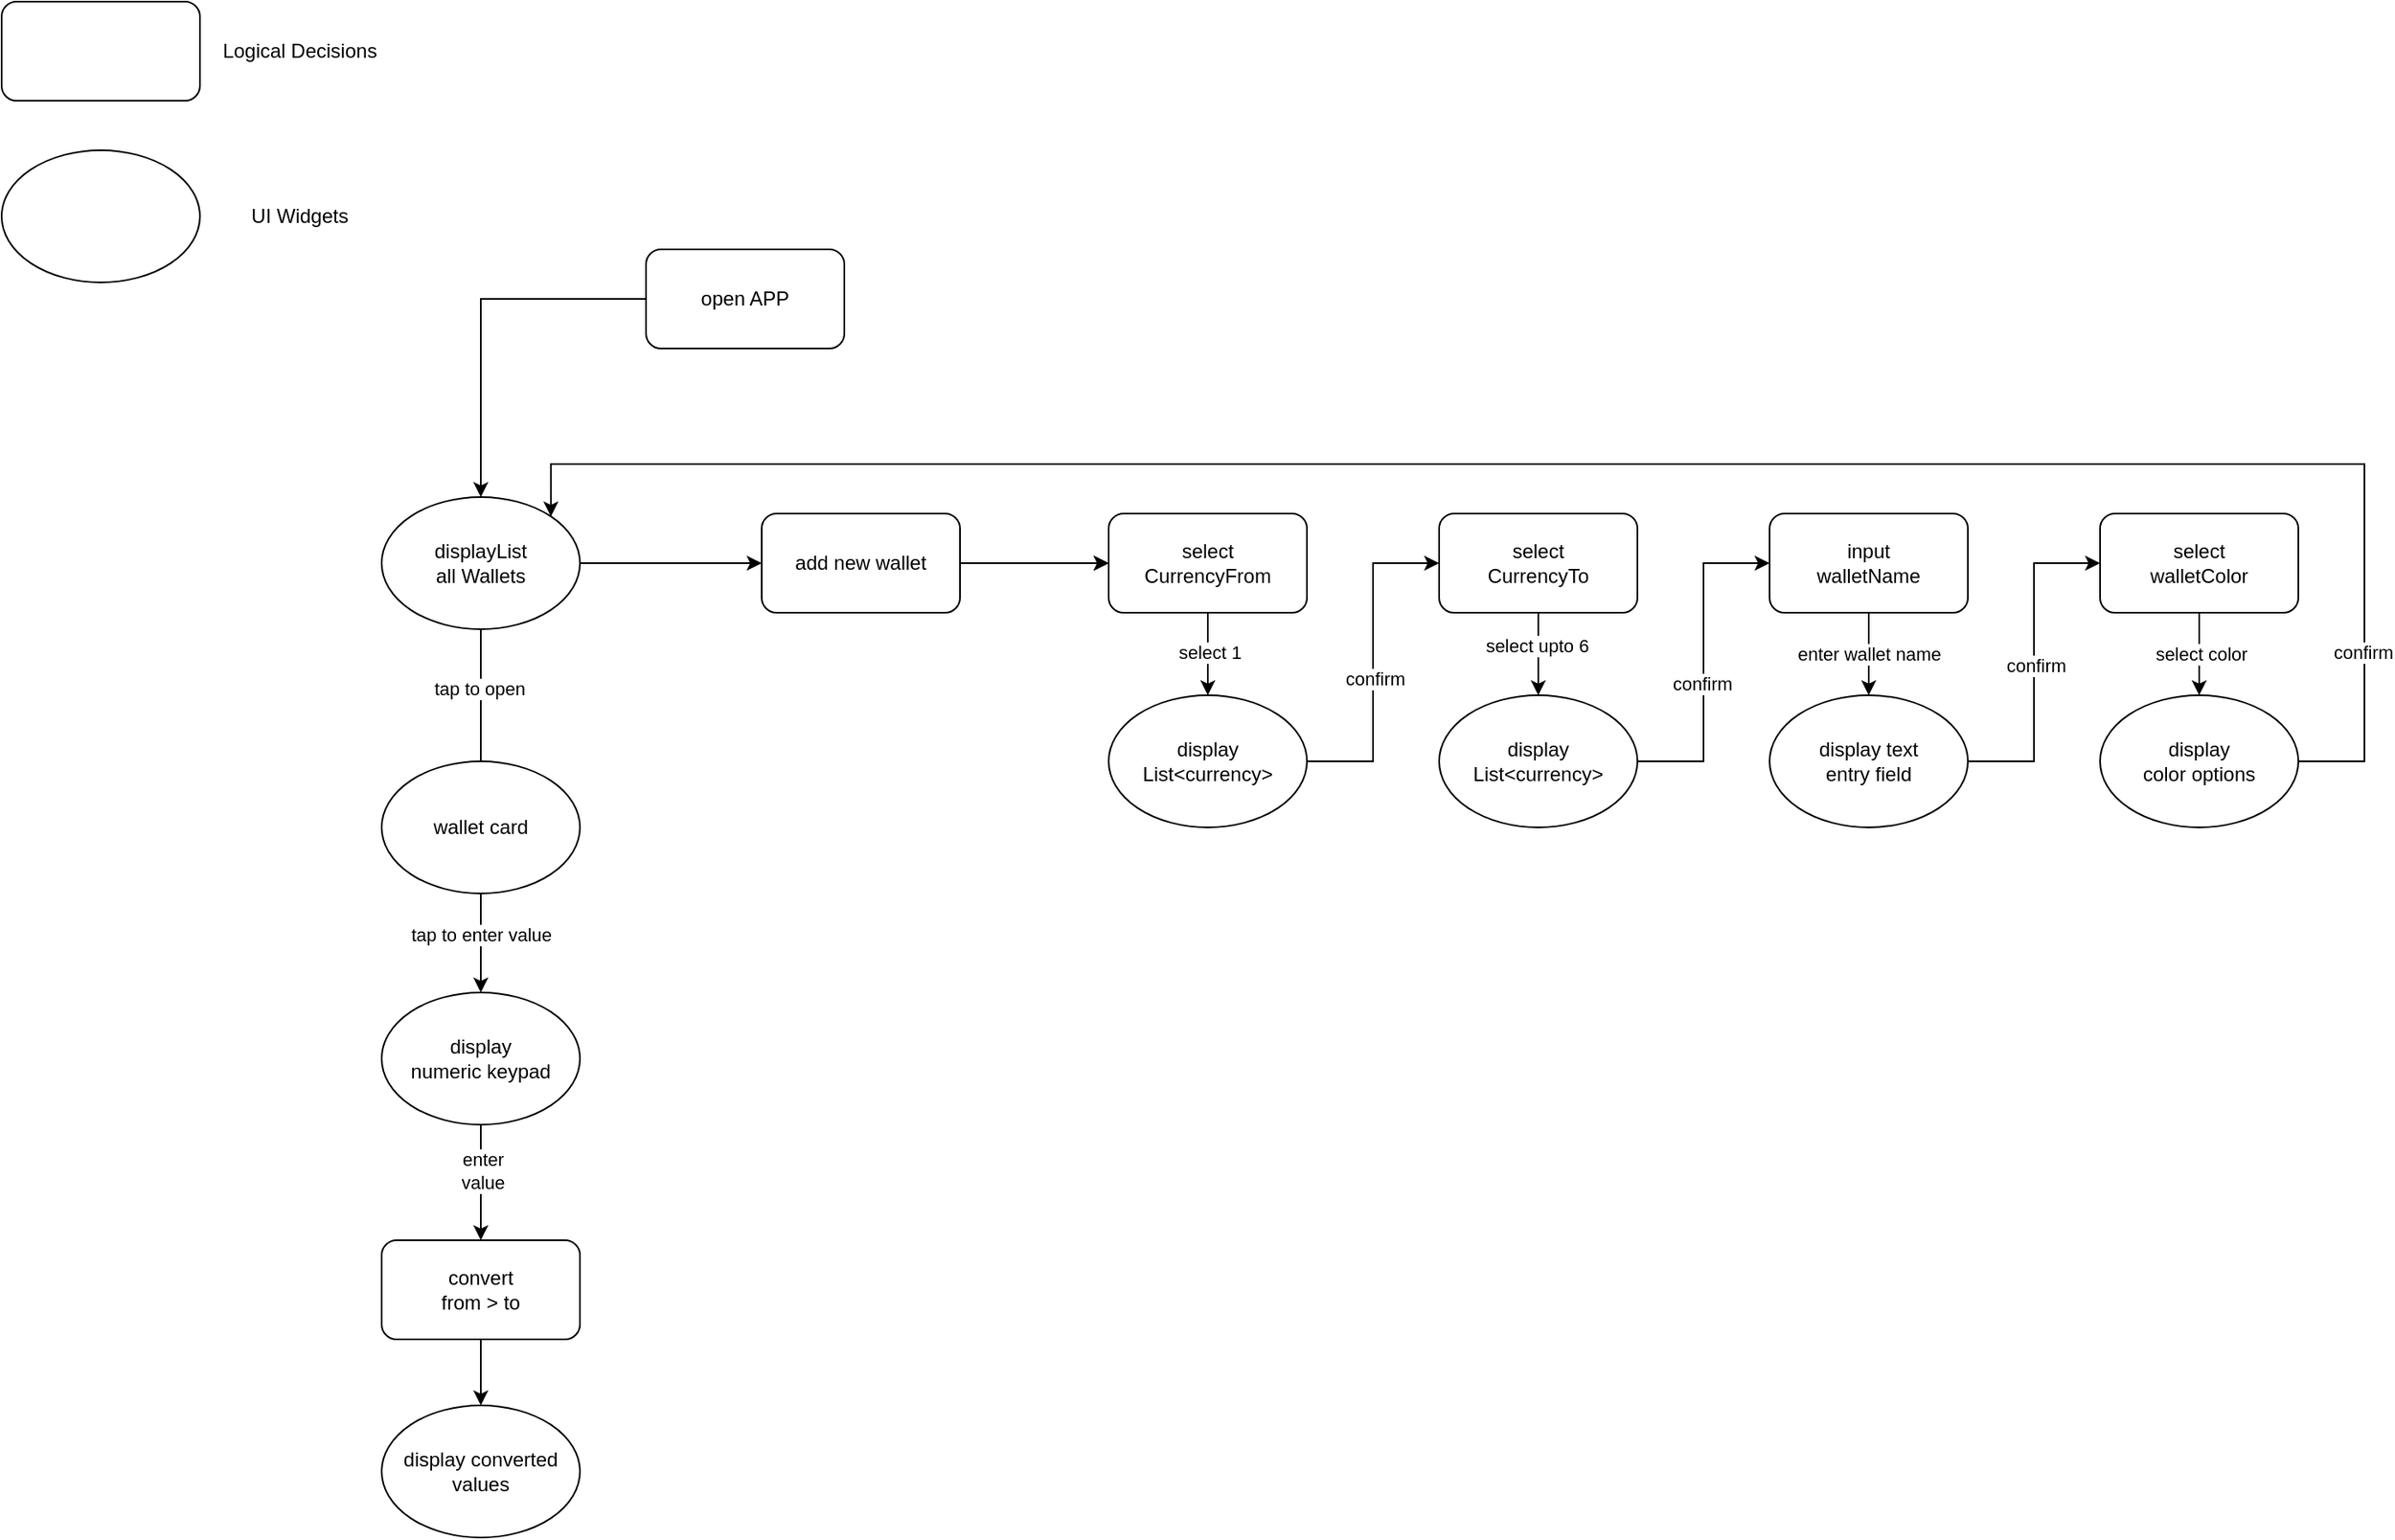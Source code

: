 <mxfile version="15.7.0" type="github"><diagram id="C5RBs43oDa-KdzZeNtuy" name="Page-1"><mxGraphModel dx="1080" dy="806" grid="1" gridSize="10" guides="1" tooltips="1" connect="1" arrows="1" fold="1" page="1" pageScale="1" pageWidth="1654" pageHeight="1169" math="0" shadow="0"><root><mxCell id="WIyWlLk6GJQsqaUBKTNV-0"/><mxCell id="WIyWlLk6GJQsqaUBKTNV-1" parent="WIyWlLk6GJQsqaUBKTNV-0"/><mxCell id="bUmuCnkTtCqIRELtBbXz-1" value="" style="ellipse;whiteSpace=wrap;html=1;" parent="WIyWlLk6GJQsqaUBKTNV-1" vertex="1"><mxGeometry x="40" y="130" width="120" height="80" as="geometry"/></mxCell><mxCell id="bUmuCnkTtCqIRELtBbXz-2" value="Logical Decisions" style="text;html=1;align=center;verticalAlign=middle;resizable=0;points=[];autosize=1;strokeColor=none;fillColor=none;" parent="WIyWlLk6GJQsqaUBKTNV-1" vertex="1"><mxGeometry x="165" y="60" width="110" height="20" as="geometry"/></mxCell><mxCell id="bUmuCnkTtCqIRELtBbXz-3" value="UI Widgets" style="text;html=1;align=center;verticalAlign=middle;resizable=0;points=[];autosize=1;strokeColor=none;fillColor=none;" parent="WIyWlLk6GJQsqaUBKTNV-1" vertex="1"><mxGeometry x="185" y="160" width="70" height="20" as="geometry"/></mxCell><mxCell id="bUmuCnkTtCqIRELtBbXz-44" value="" style="rounded=1;whiteSpace=wrap;html=1;" parent="WIyWlLk6GJQsqaUBKTNV-1" vertex="1"><mxGeometry x="40" y="40" width="120" height="60" as="geometry"/></mxCell><mxCell id="nm4fV4JeuhOYRiYcyH4O-48" style="edgeStyle=orthogonalEdgeStyle;rounded=0;orthogonalLoop=1;jettySize=auto;html=1;" parent="WIyWlLk6GJQsqaUBKTNV-1" source="nm4fV4JeuhOYRiYcyH4O-1" target="nm4fV4JeuhOYRiYcyH4O-2" edge="1"><mxGeometry relative="1" as="geometry"/></mxCell><mxCell id="nm4fV4JeuhOYRiYcyH4O-1" value="&lt;div&gt;displayList&lt;/div&gt;&lt;div&gt;all Wallets&lt;br&gt;&lt;/div&gt;" style="ellipse;whiteSpace=wrap;html=1;" parent="WIyWlLk6GJQsqaUBKTNV-1" vertex="1"><mxGeometry x="270" y="340" width="120" height="80" as="geometry"/></mxCell><mxCell id="nm4fV4JeuhOYRiYcyH4O-31" value="" style="edgeStyle=orthogonalEdgeStyle;rounded=0;orthogonalLoop=1;jettySize=auto;html=1;" parent="WIyWlLk6GJQsqaUBKTNV-1" source="nm4fV4JeuhOYRiYcyH4O-2" target="nm4fV4JeuhOYRiYcyH4O-3" edge="1"><mxGeometry relative="1" as="geometry"/></mxCell><mxCell id="nm4fV4JeuhOYRiYcyH4O-2" value="add new wallet" style="rounded=1;whiteSpace=wrap;html=1;" parent="WIyWlLk6GJQsqaUBKTNV-1" vertex="1"><mxGeometry x="500" y="350" width="120" height="60" as="geometry"/></mxCell><mxCell id="nm4fV4JeuhOYRiYcyH4O-3" value="&lt;div&gt;select&lt;/div&gt;&lt;div&gt;CurrencyFrom&lt;/div&gt;" style="rounded=1;whiteSpace=wrap;html=1;" parent="WIyWlLk6GJQsqaUBKTNV-1" vertex="1"><mxGeometry x="710" y="350" width="120" height="60" as="geometry"/></mxCell><mxCell id="nm4fV4JeuhOYRiYcyH4O-25" value="enter wallet name" style="edgeStyle=orthogonalEdgeStyle;rounded=0;orthogonalLoop=1;jettySize=auto;html=1;entryX=0.5;entryY=0;entryDx=0;entryDy=0;" parent="WIyWlLk6GJQsqaUBKTNV-1" source="nm4fV4JeuhOYRiYcyH4O-4" target="nm4fV4JeuhOYRiYcyH4O-24" edge="1"><mxGeometry relative="1" as="geometry"/></mxCell><mxCell id="nm4fV4JeuhOYRiYcyH4O-4" value="&lt;div&gt;input&lt;/div&gt;&lt;div&gt;walletName&lt;br&gt;&lt;/div&gt;" style="rounded=1;whiteSpace=wrap;html=1;" parent="WIyWlLk6GJQsqaUBKTNV-1" vertex="1"><mxGeometry x="1110" y="350" width="120" height="60" as="geometry"/></mxCell><mxCell id="nm4fV4JeuhOYRiYcyH4O-18" style="edgeStyle=orthogonalEdgeStyle;rounded=0;orthogonalLoop=1;jettySize=auto;html=1;entryX=0.5;entryY=0;entryDx=0;entryDy=0;" parent="WIyWlLk6GJQsqaUBKTNV-1" source="nm4fV4JeuhOYRiYcyH4O-5" target="nm4fV4JeuhOYRiYcyH4O-14" edge="1"><mxGeometry relative="1" as="geometry"/></mxCell><mxCell id="nm4fV4JeuhOYRiYcyH4O-19" value="select upto 6" style="edgeLabel;html=1;align=center;verticalAlign=middle;resizable=0;points=[];" parent="nm4fV4JeuhOYRiYcyH4O-18" vertex="1" connectable="0"><mxGeometry x="-0.202" y="-1" relative="1" as="geometry"><mxPoint as="offset"/></mxGeometry></mxCell><mxCell id="nm4fV4JeuhOYRiYcyH4O-5" value="&lt;div&gt;select&lt;/div&gt;&lt;div&gt;CurrencyTo&lt;/div&gt;" style="rounded=1;whiteSpace=wrap;html=1;" parent="WIyWlLk6GJQsqaUBKTNV-1" vertex="1"><mxGeometry x="910" y="350" width="120" height="60" as="geometry"/></mxCell><mxCell id="nm4fV4JeuhOYRiYcyH4O-28" style="edgeStyle=orthogonalEdgeStyle;rounded=0;orthogonalLoop=1;jettySize=auto;html=1;entryX=0.5;entryY=0;entryDx=0;entryDy=0;" parent="WIyWlLk6GJQsqaUBKTNV-1" source="nm4fV4JeuhOYRiYcyH4O-8" target="nm4fV4JeuhOYRiYcyH4O-27" edge="1"><mxGeometry relative="1" as="geometry"/></mxCell><mxCell id="nm4fV4JeuhOYRiYcyH4O-30" value="select color" style="edgeLabel;html=1;align=center;verticalAlign=middle;resizable=0;points=[];" parent="nm4fV4JeuhOYRiYcyH4O-28" vertex="1" connectable="0"><mxGeometry x="-0.017" y="1" relative="1" as="geometry"><mxPoint as="offset"/></mxGeometry></mxCell><mxCell id="nm4fV4JeuhOYRiYcyH4O-33" style="edgeStyle=orthogonalEdgeStyle;rounded=0;orthogonalLoop=1;jettySize=auto;html=1;entryX=1;entryY=0;entryDx=0;entryDy=0;exitX=1;exitY=0.5;exitDx=0;exitDy=0;" parent="WIyWlLk6GJQsqaUBKTNV-1" source="nm4fV4JeuhOYRiYcyH4O-27" target="nm4fV4JeuhOYRiYcyH4O-1" edge="1"><mxGeometry relative="1" as="geometry"><Array as="points"><mxPoint x="1470" y="500"/><mxPoint x="1470" y="320"/><mxPoint x="372" y="320"/></Array></mxGeometry></mxCell><mxCell id="nm4fV4JeuhOYRiYcyH4O-50" value="confirm" style="edgeLabel;html=1;align=center;verticalAlign=middle;resizable=0;points=[];" parent="nm4fV4JeuhOYRiYcyH4O-33" vertex="1" connectable="0"><mxGeometry x="-0.843" y="1" relative="1" as="geometry"><mxPoint as="offset"/></mxGeometry></mxCell><mxCell id="nm4fV4JeuhOYRiYcyH4O-8" value="&lt;div&gt;select&lt;/div&gt;&lt;div&gt;walletColor&lt;br&gt;&lt;/div&gt;" style="rounded=1;whiteSpace=wrap;html=1;" parent="WIyWlLk6GJQsqaUBKTNV-1" vertex="1"><mxGeometry x="1310" y="350" width="120" height="60" as="geometry"/></mxCell><mxCell id="nm4fV4JeuhOYRiYcyH4O-9" value="" style="endArrow=classic;html=1;rounded=0;exitX=1;exitY=0.5;exitDx=0;exitDy=0;entryX=0;entryY=0.5;entryDx=0;entryDy=0;" parent="WIyWlLk6GJQsqaUBKTNV-1" source="nm4fV4JeuhOYRiYcyH4O-2" target="nm4fV4JeuhOYRiYcyH4O-3" edge="1"><mxGeometry width="50" height="50" relative="1" as="geometry"><mxPoint x="1140" y="580" as="sourcePoint"/><mxPoint x="1190" y="530" as="targetPoint"/></mxGeometry></mxCell><mxCell id="nm4fV4JeuhOYRiYcyH4O-21" style="edgeStyle=orthogonalEdgeStyle;rounded=0;orthogonalLoop=1;jettySize=auto;html=1;entryX=0;entryY=0.5;entryDx=0;entryDy=0;" parent="WIyWlLk6GJQsqaUBKTNV-1" source="nm4fV4JeuhOYRiYcyH4O-10" target="nm4fV4JeuhOYRiYcyH4O-5" edge="1"><mxGeometry relative="1" as="geometry"/></mxCell><mxCell id="nm4fV4JeuhOYRiYcyH4O-22" value="confirm" style="edgeLabel;html=1;align=center;verticalAlign=middle;resizable=0;points=[];" parent="nm4fV4JeuhOYRiYcyH4O-21" vertex="1" connectable="0"><mxGeometry x="-0.095" y="-1" relative="1" as="geometry"><mxPoint as="offset"/></mxGeometry></mxCell><mxCell id="nm4fV4JeuhOYRiYcyH4O-10" value="&lt;div&gt;display List&amp;lt;currency&amp;gt;&lt;/div&gt;" style="ellipse;whiteSpace=wrap;html=1;" parent="WIyWlLk6GJQsqaUBKTNV-1" vertex="1"><mxGeometry x="710" y="460" width="120" height="80" as="geometry"/></mxCell><mxCell id="nm4fV4JeuhOYRiYcyH4O-11" value="" style="endArrow=classic;html=1;rounded=0;exitX=0.5;exitY=1;exitDx=0;exitDy=0;" parent="WIyWlLk6GJQsqaUBKTNV-1" source="nm4fV4JeuhOYRiYcyH4O-3" target="nm4fV4JeuhOYRiYcyH4O-10" edge="1"><mxGeometry width="50" height="50" relative="1" as="geometry"><mxPoint x="640" y="500" as="sourcePoint"/><mxPoint x="690" y="450" as="targetPoint"/></mxGeometry></mxCell><mxCell id="nm4fV4JeuhOYRiYcyH4O-15" value="select 1" style="edgeLabel;html=1;align=center;verticalAlign=middle;resizable=0;points=[];" parent="nm4fV4JeuhOYRiYcyH4O-11" vertex="1" connectable="0"><mxGeometry x="-0.05" y="1" relative="1" as="geometry"><mxPoint as="offset"/></mxGeometry></mxCell><mxCell id="nm4fV4JeuhOYRiYcyH4O-20" style="edgeStyle=orthogonalEdgeStyle;rounded=0;orthogonalLoop=1;jettySize=auto;html=1;entryX=0;entryY=0.5;entryDx=0;entryDy=0;" parent="WIyWlLk6GJQsqaUBKTNV-1" source="nm4fV4JeuhOYRiYcyH4O-14" target="nm4fV4JeuhOYRiYcyH4O-4" edge="1"><mxGeometry relative="1" as="geometry"/></mxCell><mxCell id="nm4fV4JeuhOYRiYcyH4O-23" value="confirm" style="edgeLabel;html=1;align=center;verticalAlign=middle;resizable=0;points=[];" parent="nm4fV4JeuhOYRiYcyH4O-20" vertex="1" connectable="0"><mxGeometry x="-0.123" y="1" relative="1" as="geometry"><mxPoint as="offset"/></mxGeometry></mxCell><mxCell id="nm4fV4JeuhOYRiYcyH4O-14" value="display List&amp;lt;currency&amp;gt;" style="ellipse;whiteSpace=wrap;html=1;" parent="WIyWlLk6GJQsqaUBKTNV-1" vertex="1"><mxGeometry x="910" y="460" width="120" height="80" as="geometry"/></mxCell><mxCell id="nm4fV4JeuhOYRiYcyH4O-26" style="edgeStyle=orthogonalEdgeStyle;rounded=0;orthogonalLoop=1;jettySize=auto;html=1;entryX=0;entryY=0.5;entryDx=0;entryDy=0;" parent="WIyWlLk6GJQsqaUBKTNV-1" source="nm4fV4JeuhOYRiYcyH4O-24" target="nm4fV4JeuhOYRiYcyH4O-8" edge="1"><mxGeometry relative="1" as="geometry"/></mxCell><mxCell id="nm4fV4JeuhOYRiYcyH4O-29" value="confirm" style="edgeLabel;html=1;align=center;verticalAlign=middle;resizable=0;points=[];" parent="nm4fV4JeuhOYRiYcyH4O-26" vertex="1" connectable="0"><mxGeometry x="-0.017" y="-1" relative="1" as="geometry"><mxPoint as="offset"/></mxGeometry></mxCell><mxCell id="nm4fV4JeuhOYRiYcyH4O-24" value="&lt;div&gt;display text &lt;br&gt;&lt;/div&gt;&lt;div&gt;entry field&lt;/div&gt;" style="ellipse;whiteSpace=wrap;html=1;" parent="WIyWlLk6GJQsqaUBKTNV-1" vertex="1"><mxGeometry x="1110" y="460" width="120" height="80" as="geometry"/></mxCell><mxCell id="nm4fV4JeuhOYRiYcyH4O-27" value="&lt;div&gt;display &lt;br&gt;&lt;/div&gt;&lt;div&gt;color options&lt;br&gt;&lt;/div&gt;" style="ellipse;whiteSpace=wrap;html=1;" parent="WIyWlLk6GJQsqaUBKTNV-1" vertex="1"><mxGeometry x="1310" y="460" width="120" height="80" as="geometry"/></mxCell><mxCell id="nm4fV4JeuhOYRiYcyH4O-42" style="edgeStyle=orthogonalEdgeStyle;rounded=0;orthogonalLoop=1;jettySize=auto;html=1;entryX=0.5;entryY=0;entryDx=0;entryDy=0;" parent="WIyWlLk6GJQsqaUBKTNV-1" source="nm4fV4JeuhOYRiYcyH4O-39" target="nm4fV4JeuhOYRiYcyH4O-41" edge="1"><mxGeometry relative="1" as="geometry"/></mxCell><mxCell id="nm4fV4JeuhOYRiYcyH4O-43" value="&lt;div&gt;enter&lt;/div&gt;&lt;div&gt;value&lt;br&gt;&lt;/div&gt;" style="edgeLabel;html=1;align=center;verticalAlign=middle;resizable=0;points=[];" parent="nm4fV4JeuhOYRiYcyH4O-42" vertex="1" connectable="0"><mxGeometry x="-0.197" y="1" relative="1" as="geometry"><mxPoint as="offset"/></mxGeometry></mxCell><mxCell id="nm4fV4JeuhOYRiYcyH4O-39" value="&lt;div&gt;display&lt;/div&gt;&lt;div&gt;numeric keypad&lt;br&gt;&lt;/div&gt;" style="ellipse;whiteSpace=wrap;html=1;" parent="WIyWlLk6GJQsqaUBKTNV-1" vertex="1"><mxGeometry x="270" y="640" width="120" height="80" as="geometry"/></mxCell><mxCell id="nm4fV4JeuhOYRiYcyH4O-49" style="edgeStyle=orthogonalEdgeStyle;rounded=0;orthogonalLoop=1;jettySize=auto;html=1;entryX=0.5;entryY=0;entryDx=0;entryDy=0;" parent="WIyWlLk6GJQsqaUBKTNV-1" source="nm4fV4JeuhOYRiYcyH4O-41" target="nm4fV4JeuhOYRiYcyH4O-44" edge="1"><mxGeometry relative="1" as="geometry"/></mxCell><mxCell id="nm4fV4JeuhOYRiYcyH4O-41" value="&lt;div&gt;convert &lt;br&gt;&lt;/div&gt;&lt;div&gt;from &amp;gt; to&lt;br&gt;&lt;/div&gt;" style="rounded=1;whiteSpace=wrap;html=1;" parent="WIyWlLk6GJQsqaUBKTNV-1" vertex="1"><mxGeometry x="270" y="790" width="120" height="60" as="geometry"/></mxCell><mxCell id="nm4fV4JeuhOYRiYcyH4O-44" value="&lt;div&gt;display converted&lt;/div&gt;&lt;div&gt;values&lt;br&gt;&lt;/div&gt;" style="ellipse;whiteSpace=wrap;html=1;" parent="WIyWlLk6GJQsqaUBKTNV-1" vertex="1"><mxGeometry x="270" y="890" width="120" height="80" as="geometry"/></mxCell><mxCell id="nm4fV4JeuhOYRiYcyH4O-47" style="edgeStyle=orthogonalEdgeStyle;rounded=0;orthogonalLoop=1;jettySize=auto;html=1;entryX=0.5;entryY=0;entryDx=0;entryDy=0;" parent="WIyWlLk6GJQsqaUBKTNV-1" source="nm4fV4JeuhOYRiYcyH4O-46" target="nm4fV4JeuhOYRiYcyH4O-1" edge="1"><mxGeometry relative="1" as="geometry"/></mxCell><mxCell id="nm4fV4JeuhOYRiYcyH4O-46" value="open APP" style="rounded=1;whiteSpace=wrap;html=1;" parent="WIyWlLk6GJQsqaUBKTNV-1" vertex="1"><mxGeometry x="430" y="190" width="120" height="60" as="geometry"/></mxCell><mxCell id="nm4fV4JeuhOYRiYcyH4O-54" style="edgeStyle=orthogonalEdgeStyle;rounded=0;orthogonalLoop=1;jettySize=auto;html=1;" parent="WIyWlLk6GJQsqaUBKTNV-1" source="nm4fV4JeuhOYRiYcyH4O-52" target="nm4fV4JeuhOYRiYcyH4O-39" edge="1"><mxGeometry relative="1" as="geometry"><mxPoint x="330" y="680" as="targetPoint"/></mxGeometry></mxCell><mxCell id="nm4fV4JeuhOYRiYcyH4O-56" value="tap to enter value" style="edgeLabel;html=1;align=center;verticalAlign=middle;resizable=0;points=[];" parent="nm4fV4JeuhOYRiYcyH4O-54" vertex="1" connectable="0"><mxGeometry x="-0.185" relative="1" as="geometry"><mxPoint as="offset"/></mxGeometry></mxCell><mxCell id="nm4fV4JeuhOYRiYcyH4O-52" value="wallet card" style="ellipse;whiteSpace=wrap;html=1;" parent="WIyWlLk6GJQsqaUBKTNV-1" vertex="1"><mxGeometry x="270" y="500" width="120" height="80" as="geometry"/></mxCell><mxCell id="nm4fV4JeuhOYRiYcyH4O-53" value="" style="edgeStyle=orthogonalEdgeStyle;rounded=0;orthogonalLoop=1;jettySize=auto;html=1;entryX=0.5;entryY=0;entryDx=0;entryDy=0;endArrow=none;" parent="WIyWlLk6GJQsqaUBKTNV-1" source="nm4fV4JeuhOYRiYcyH4O-1" target="nm4fV4JeuhOYRiYcyH4O-52" edge="1"><mxGeometry relative="1" as="geometry"><mxPoint x="330" y="420" as="sourcePoint"/><mxPoint x="330" y="680" as="targetPoint"/></mxGeometry></mxCell><mxCell id="nm4fV4JeuhOYRiYcyH4O-55" value="tap to open" style="edgeLabel;html=1;align=center;verticalAlign=middle;resizable=0;points=[];" parent="nm4fV4JeuhOYRiYcyH4O-53" vertex="1" connectable="0"><mxGeometry x="-0.099" y="-1" relative="1" as="geometry"><mxPoint as="offset"/></mxGeometry></mxCell></root></mxGraphModel></diagram></mxfile>